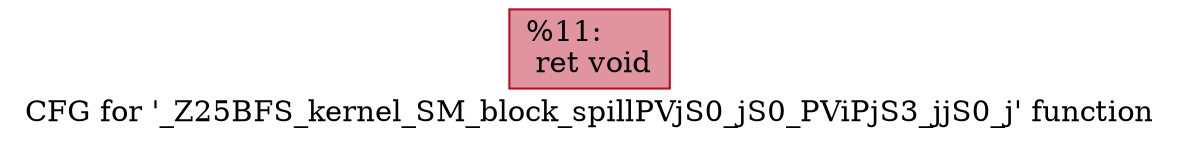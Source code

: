 digraph "CFG for '_Z25BFS_kernel_SM_block_spillPVjS0_jS0_PViPjS3_jjS0_j' function" {
	label="CFG for '_Z25BFS_kernel_SM_block_spillPVjS0_jS0_PViPjS3_jjS0_j' function";

	Node0x49a7dc0 [shape=record,color="#b70d28ff", style=filled, fillcolor="#b70d2870",label="{%11:\l  ret void\l}"];
}
